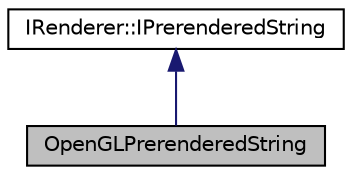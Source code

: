 digraph "OpenGLPrerenderedString"
{
 // LATEX_PDF_SIZE
  edge [fontname="Helvetica",fontsize="10",labelfontname="Helvetica",labelfontsize="10"];
  node [fontname="Helvetica",fontsize="10",shape=record];
  Node1 [label="OpenGLPrerenderedString",height=0.2,width=0.4,color="black", fillcolor="grey75", style="filled", fontcolor="black",tooltip=" "];
  Node2 -> Node1 [dir="back",color="midnightblue",fontsize="10",style="solid",fontname="Helvetica"];
  Node2 [label="IRenderer::IPrerenderedString",height=0.2,width=0.4,color="black", fillcolor="white", style="filled",URL="$classIRenderer_1_1IPrerenderedString.html",tooltip=" "];
}
